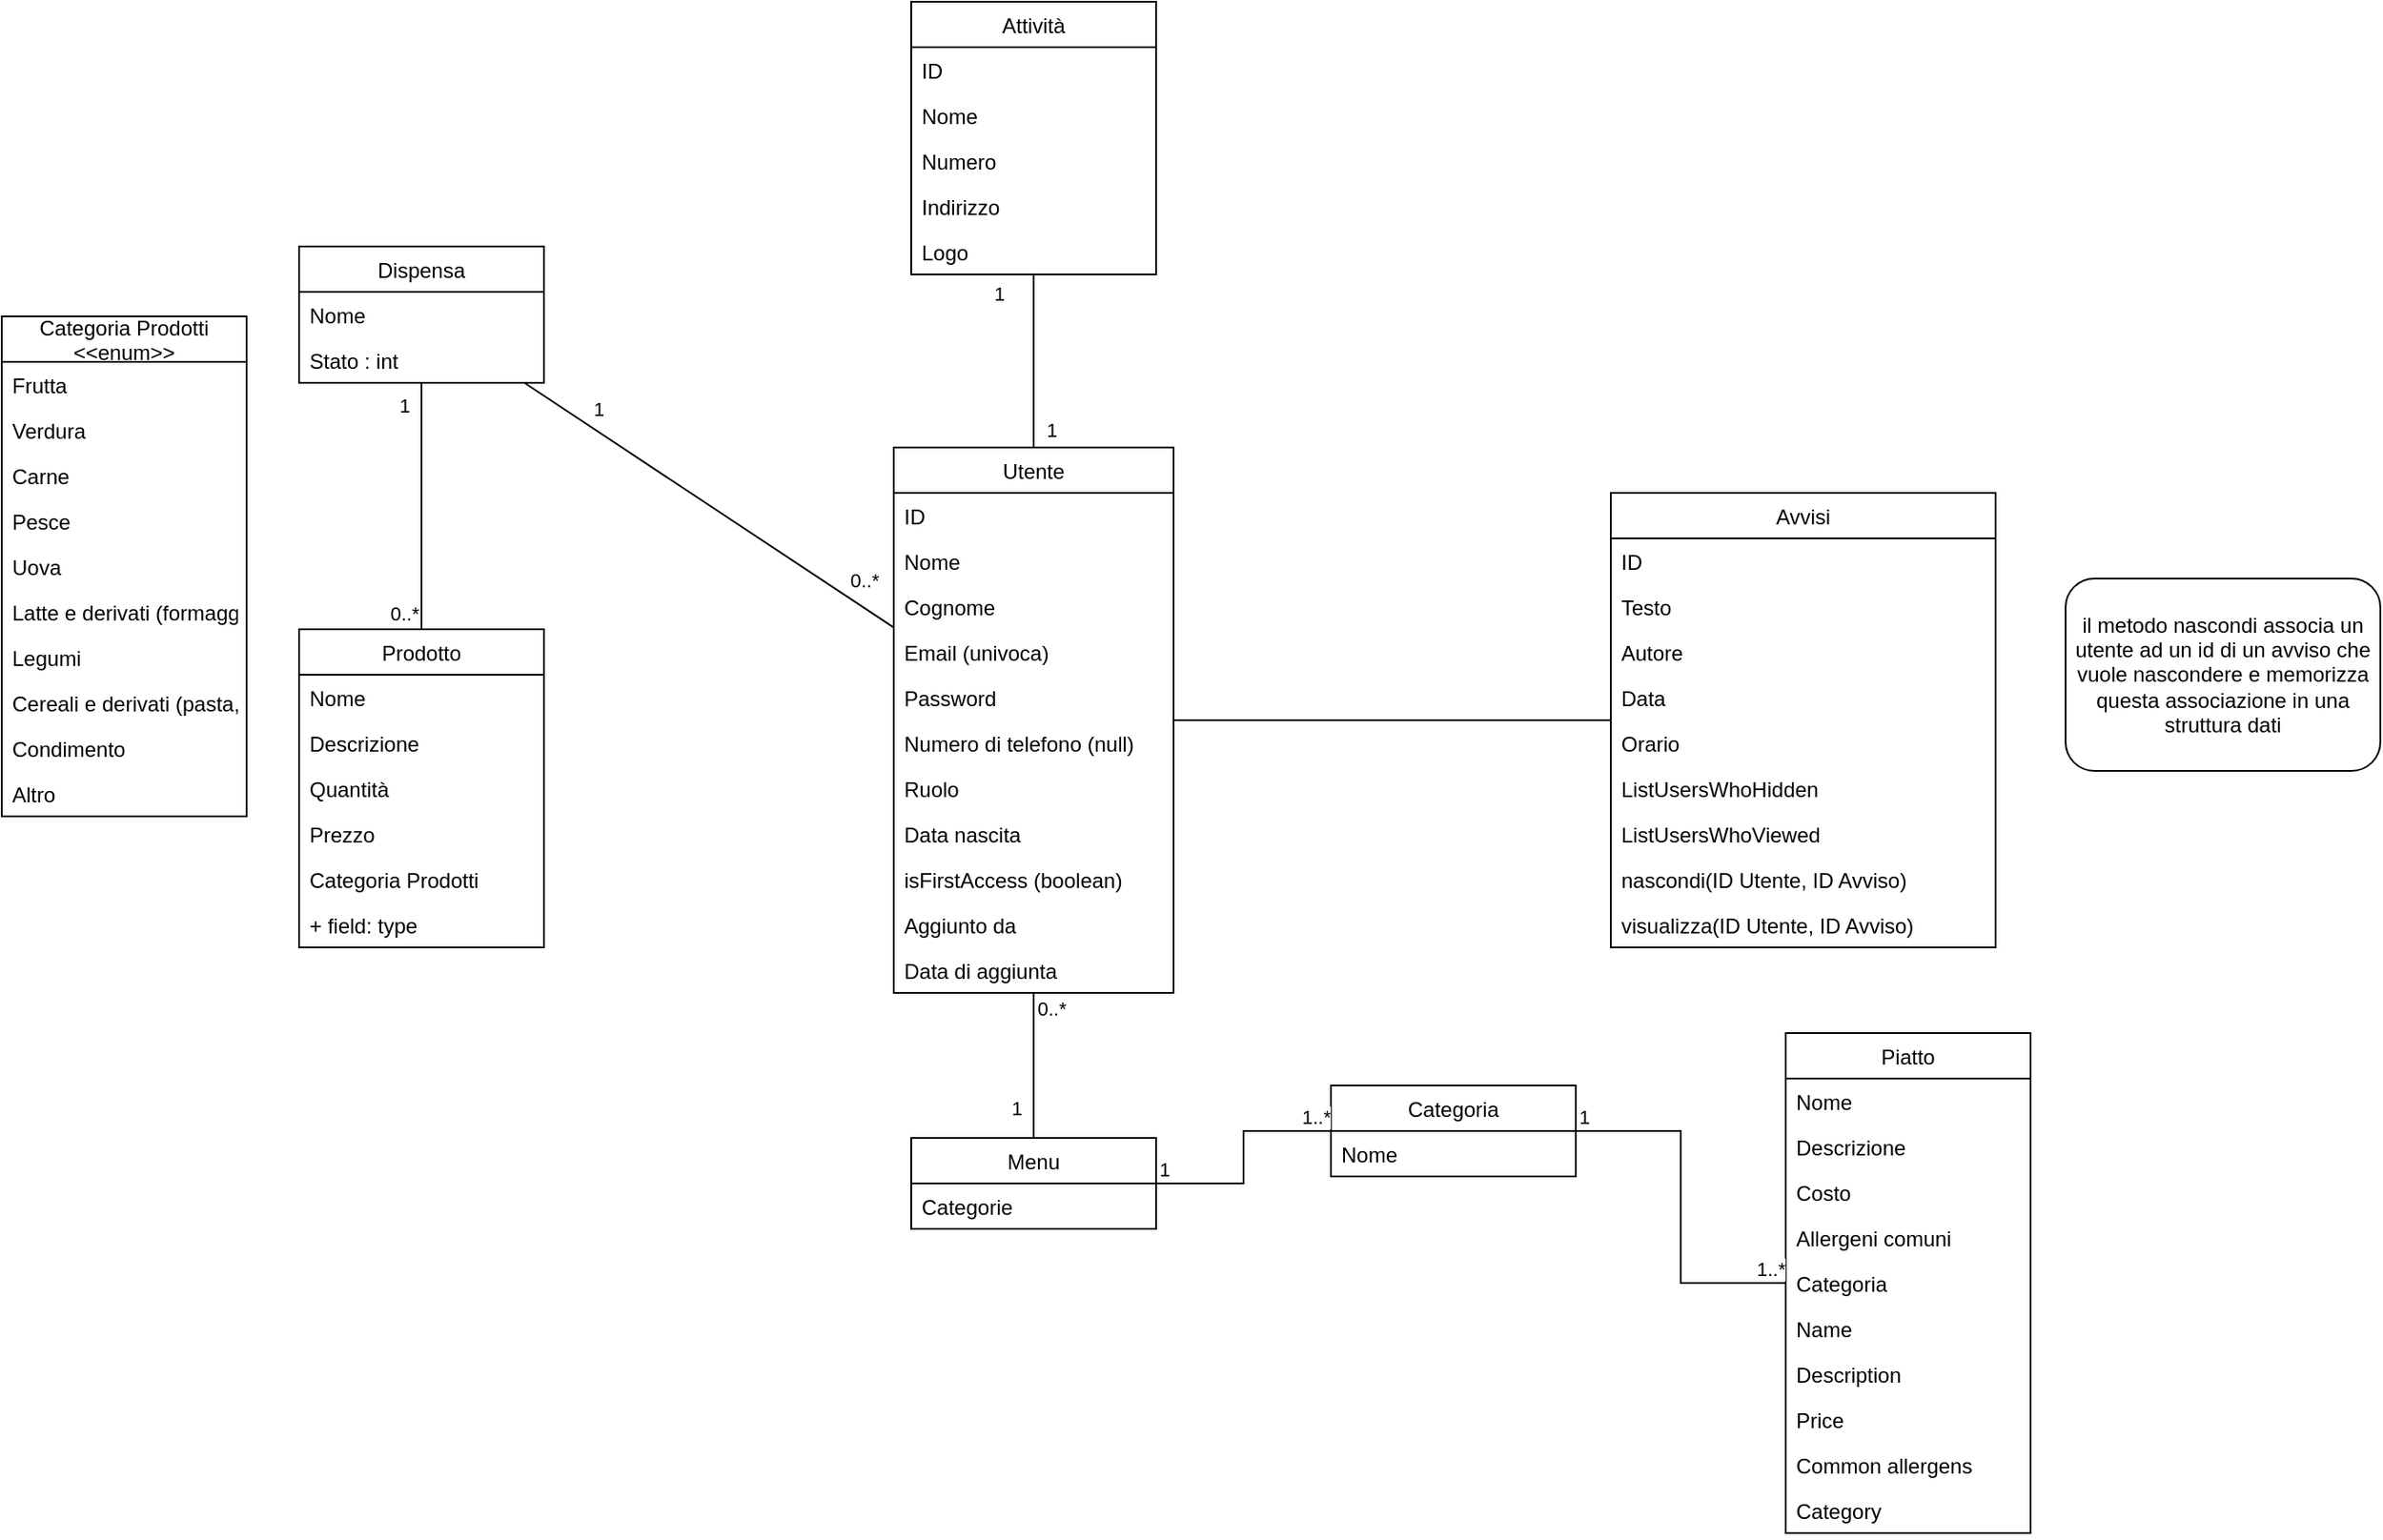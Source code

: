 <mxfile version="20.7.4" type="device"><diagram id="zG1o7RlOzfI8tYj1dUMn" name="Pagina-1"><mxGraphModel dx="1880" dy="1707" grid="1" gridSize="10" guides="1" tooltips="1" connect="1" arrows="1" fold="1" page="1" pageScale="1" pageWidth="827" pageHeight="1169" math="0" shadow="0"><root><mxCell id="0"/><mxCell id="1" parent="0"/><mxCell id="an0PNe2srO5duv-NqX-T-2" value="Utente" style="swimlane;fontStyle=0;childLayout=stackLayout;horizontal=1;startSize=26;fillColor=none;horizontalStack=0;resizeParent=1;resizeParentMax=0;resizeLast=0;collapsible=1;marginBottom=0;" parent="1" vertex="1"><mxGeometry x="80" y="-45" width="160" height="312" as="geometry"/></mxCell><mxCell id="an0PNe2srO5duv-NqX-T-3" value="ID" style="text;strokeColor=none;fillColor=none;align=left;verticalAlign=top;spacingLeft=4;spacingRight=4;overflow=hidden;rotatable=0;points=[[0,0.5],[1,0.5]];portConstraint=eastwest;" parent="an0PNe2srO5duv-NqX-T-2" vertex="1"><mxGeometry y="26" width="160" height="26" as="geometry"/></mxCell><mxCell id="xq5xvccXUtFIouwOtZWs-32" value="Nome" style="text;strokeColor=none;fillColor=none;align=left;verticalAlign=top;spacingLeft=4;spacingRight=4;overflow=hidden;rotatable=0;points=[[0,0.5],[1,0.5]];portConstraint=eastwest;" vertex="1" parent="an0PNe2srO5duv-NqX-T-2"><mxGeometry y="52" width="160" height="26" as="geometry"/></mxCell><mxCell id="xq5xvccXUtFIouwOtZWs-30" value="Cognome" style="text;strokeColor=none;fillColor=none;align=left;verticalAlign=top;spacingLeft=4;spacingRight=4;overflow=hidden;rotatable=0;points=[[0,0.5],[1,0.5]];portConstraint=eastwest;" vertex="1" parent="an0PNe2srO5duv-NqX-T-2"><mxGeometry y="78" width="160" height="26" as="geometry"/></mxCell><mxCell id="xq5xvccXUtFIouwOtZWs-31" value="Email (univoca)" style="text;strokeColor=none;fillColor=none;align=left;verticalAlign=top;spacingLeft=4;spacingRight=4;overflow=hidden;rotatable=0;points=[[0,0.5],[1,0.5]];portConstraint=eastwest;" vertex="1" parent="an0PNe2srO5duv-NqX-T-2"><mxGeometry y="104" width="160" height="26" as="geometry"/></mxCell><mxCell id="an0PNe2srO5duv-NqX-T-4" value="Password" style="text;strokeColor=none;fillColor=none;align=left;verticalAlign=top;spacingLeft=4;spacingRight=4;overflow=hidden;rotatable=0;points=[[0,0.5],[1,0.5]];portConstraint=eastwest;" parent="an0PNe2srO5duv-NqX-T-2" vertex="1"><mxGeometry y="130" width="160" height="26" as="geometry"/></mxCell><mxCell id="xq5xvccXUtFIouwOtZWs-23" value="Numero di telefono (null)" style="text;strokeColor=none;fillColor=none;align=left;verticalAlign=top;spacingLeft=4;spacingRight=4;overflow=hidden;rotatable=0;points=[[0,0.5],[1,0.5]];portConstraint=eastwest;" vertex="1" parent="an0PNe2srO5duv-NqX-T-2"><mxGeometry y="156" width="160" height="26" as="geometry"/></mxCell><mxCell id="an0PNe2srO5duv-NqX-T-10" value="Ruolo" style="text;strokeColor=none;fillColor=none;align=left;verticalAlign=top;spacingLeft=4;spacingRight=4;overflow=hidden;rotatable=0;points=[[0,0.5],[1,0.5]];portConstraint=eastwest;" parent="an0PNe2srO5duv-NqX-T-2" vertex="1"><mxGeometry y="182" width="160" height="26" as="geometry"/></mxCell><mxCell id="xq5xvccXUtFIouwOtZWs-29" value="Data nascita" style="text;strokeColor=none;fillColor=none;align=left;verticalAlign=top;spacingLeft=4;spacingRight=4;overflow=hidden;rotatable=0;points=[[0,0.5],[1,0.5]];portConstraint=eastwest;" vertex="1" parent="an0PNe2srO5duv-NqX-T-2"><mxGeometry y="208" width="160" height="26" as="geometry"/></mxCell><mxCell id="xq5xvccXUtFIouwOtZWs-33" value="isFirstAccess (boolean)" style="text;strokeColor=none;fillColor=none;align=left;verticalAlign=top;spacingLeft=4;spacingRight=4;overflow=hidden;rotatable=0;points=[[0,0.5],[1,0.5]];portConstraint=eastwest;" vertex="1" parent="an0PNe2srO5duv-NqX-T-2"><mxGeometry y="234" width="160" height="26" as="geometry"/></mxCell><mxCell id="xq5xvccXUtFIouwOtZWs-38" value="Aggiunto da" style="text;strokeColor=none;fillColor=none;align=left;verticalAlign=top;spacingLeft=4;spacingRight=4;overflow=hidden;rotatable=0;points=[[0,0.5],[1,0.5]];portConstraint=eastwest;" vertex="1" parent="an0PNe2srO5duv-NqX-T-2"><mxGeometry y="260" width="160" height="26" as="geometry"/></mxCell><mxCell id="xq5xvccXUtFIouwOtZWs-39" value="Data di aggiunta" style="text;strokeColor=none;fillColor=none;align=left;verticalAlign=top;spacingLeft=4;spacingRight=4;overflow=hidden;rotatable=0;points=[[0,0.5],[1,0.5]];portConstraint=eastwest;" vertex="1" parent="an0PNe2srO5duv-NqX-T-2"><mxGeometry y="286" width="160" height="26" as="geometry"/></mxCell><mxCell id="an0PNe2srO5duv-NqX-T-12" value="Piatto" style="swimlane;fontStyle=0;childLayout=stackLayout;horizontal=1;startSize=26;fillColor=none;horizontalStack=0;resizeParent=1;resizeParentMax=0;resizeLast=0;collapsible=1;marginBottom=0;" parent="1" vertex="1"><mxGeometry x="590" y="290" width="140" height="286" as="geometry"/></mxCell><mxCell id="an0PNe2srO5duv-NqX-T-13" value="Nome" style="text;strokeColor=none;fillColor=none;align=left;verticalAlign=top;spacingLeft=4;spacingRight=4;overflow=hidden;rotatable=0;points=[[0,0.5],[1,0.5]];portConstraint=eastwest;" parent="an0PNe2srO5duv-NqX-T-12" vertex="1"><mxGeometry y="26" width="140" height="26" as="geometry"/></mxCell><mxCell id="an0PNe2srO5duv-NqX-T-14" value="Descrizione" style="text;strokeColor=none;fillColor=none;align=left;verticalAlign=top;spacingLeft=4;spacingRight=4;overflow=hidden;rotatable=0;points=[[0,0.5],[1,0.5]];portConstraint=eastwest;" parent="an0PNe2srO5duv-NqX-T-12" vertex="1"><mxGeometry y="52" width="140" height="26" as="geometry"/></mxCell><mxCell id="xq5xvccXUtFIouwOtZWs-65" value="Costo" style="text;strokeColor=none;fillColor=none;align=left;verticalAlign=top;spacingLeft=4;spacingRight=4;overflow=hidden;rotatable=0;points=[[0,0.5],[1,0.5]];portConstraint=eastwest;" vertex="1" parent="an0PNe2srO5duv-NqX-T-12"><mxGeometry y="78" width="140" height="26" as="geometry"/></mxCell><mxCell id="xq5xvccXUtFIouwOtZWs-66" value="Allergeni comuni" style="text;strokeColor=none;fillColor=none;align=left;verticalAlign=top;spacingLeft=4;spacingRight=4;overflow=hidden;rotatable=0;points=[[0,0.5],[1,0.5]];portConstraint=eastwest;" vertex="1" parent="an0PNe2srO5duv-NqX-T-12"><mxGeometry y="104" width="140" height="26" as="geometry"/></mxCell><mxCell id="an0PNe2srO5duv-NqX-T-15" value="Categoria" style="text;strokeColor=none;fillColor=none;align=left;verticalAlign=top;spacingLeft=4;spacingRight=4;overflow=hidden;rotatable=0;points=[[0,0.5],[1,0.5]];portConstraint=eastwest;" parent="an0PNe2srO5duv-NqX-T-12" vertex="1"><mxGeometry y="130" width="140" height="26" as="geometry"/></mxCell><mxCell id="xq5xvccXUtFIouwOtZWs-90" value="Name" style="text;strokeColor=none;fillColor=none;align=left;verticalAlign=top;spacingLeft=4;spacingRight=4;overflow=hidden;rotatable=0;points=[[0,0.5],[1,0.5]];portConstraint=eastwest;" vertex="1" parent="an0PNe2srO5duv-NqX-T-12"><mxGeometry y="156" width="140" height="26" as="geometry"/></mxCell><mxCell id="xq5xvccXUtFIouwOtZWs-91" value="Description" style="text;strokeColor=none;fillColor=none;align=left;verticalAlign=top;spacingLeft=4;spacingRight=4;overflow=hidden;rotatable=0;points=[[0,0.5],[1,0.5]];portConstraint=eastwest;" vertex="1" parent="an0PNe2srO5duv-NqX-T-12"><mxGeometry y="182" width="140" height="26" as="geometry"/></mxCell><mxCell id="xq5xvccXUtFIouwOtZWs-92" value="Price" style="text;strokeColor=none;fillColor=none;align=left;verticalAlign=top;spacingLeft=4;spacingRight=4;overflow=hidden;rotatable=0;points=[[0,0.5],[1,0.5]];portConstraint=eastwest;" vertex="1" parent="an0PNe2srO5duv-NqX-T-12"><mxGeometry y="208" width="140" height="26" as="geometry"/></mxCell><mxCell id="xq5xvccXUtFIouwOtZWs-93" value="Common allergens" style="text;strokeColor=none;fillColor=none;align=left;verticalAlign=top;spacingLeft=4;spacingRight=4;overflow=hidden;rotatable=0;points=[[0,0.5],[1,0.5]];portConstraint=eastwest;" vertex="1" parent="an0PNe2srO5duv-NqX-T-12"><mxGeometry y="234" width="140" height="26" as="geometry"/></mxCell><mxCell id="xq5xvccXUtFIouwOtZWs-94" value="Category" style="text;strokeColor=none;fillColor=none;align=left;verticalAlign=top;spacingLeft=4;spacingRight=4;overflow=hidden;rotatable=0;points=[[0,0.5],[1,0.5]];portConstraint=eastwest;" vertex="1" parent="an0PNe2srO5duv-NqX-T-12"><mxGeometry y="260" width="140" height="26" as="geometry"/></mxCell><mxCell id="xq5xvccXUtFIouwOtZWs-5" value="Categoria" style="swimlane;fontStyle=0;childLayout=stackLayout;horizontal=1;startSize=26;fillColor=none;horizontalStack=0;resizeParent=1;resizeParentMax=0;resizeLast=0;collapsible=1;marginBottom=0;" vertex="1" parent="1"><mxGeometry x="330" y="320" width="140" height="52" as="geometry"/></mxCell><mxCell id="xq5xvccXUtFIouwOtZWs-6" value="Nome" style="text;strokeColor=none;fillColor=none;align=left;verticalAlign=top;spacingLeft=4;spacingRight=4;overflow=hidden;rotatable=0;points=[[0,0.5],[1,0.5]];portConstraint=eastwest;" vertex="1" parent="xq5xvccXUtFIouwOtZWs-5"><mxGeometry y="26" width="140" height="26" as="geometry"/></mxCell><mxCell id="xq5xvccXUtFIouwOtZWs-10" value="Avvisi" style="swimlane;fontStyle=0;childLayout=stackLayout;horizontal=1;startSize=26;fillColor=none;horizontalStack=0;resizeParent=1;resizeParentMax=0;resizeLast=0;collapsible=1;marginBottom=0;" vertex="1" parent="1"><mxGeometry x="490" y="-19" width="220" height="260" as="geometry"><mxRectangle x="490" y="-40" width="70" height="30" as="alternateBounds"/></mxGeometry></mxCell><mxCell id="xq5xvccXUtFIouwOtZWs-11" value="ID" style="text;strokeColor=none;fillColor=none;align=left;verticalAlign=top;spacingLeft=4;spacingRight=4;overflow=hidden;rotatable=0;points=[[0,0.5],[1,0.5]];portConstraint=eastwest;" vertex="1" parent="xq5xvccXUtFIouwOtZWs-10"><mxGeometry y="26" width="220" height="26" as="geometry"/></mxCell><mxCell id="xq5xvccXUtFIouwOtZWs-35" value="Testo" style="text;strokeColor=none;fillColor=none;align=left;verticalAlign=top;spacingLeft=4;spacingRight=4;overflow=hidden;rotatable=0;points=[[0,0.5],[1,0.5]];portConstraint=eastwest;" vertex="1" parent="xq5xvccXUtFIouwOtZWs-10"><mxGeometry y="52" width="220" height="26" as="geometry"/></mxCell><mxCell id="xq5xvccXUtFIouwOtZWs-14" value="Autore" style="text;strokeColor=none;fillColor=none;align=left;verticalAlign=top;spacingLeft=4;spacingRight=4;overflow=hidden;rotatable=0;points=[[0,0.5],[1,0.5]];portConstraint=eastwest;" vertex="1" parent="xq5xvccXUtFIouwOtZWs-10"><mxGeometry y="78" width="220" height="26" as="geometry"/></mxCell><mxCell id="xq5xvccXUtFIouwOtZWs-13" value="Data" style="text;strokeColor=none;fillColor=none;align=left;verticalAlign=top;spacingLeft=4;spacingRight=4;overflow=hidden;rotatable=0;points=[[0,0.5],[1,0.5]];portConstraint=eastwest;" vertex="1" parent="xq5xvccXUtFIouwOtZWs-10"><mxGeometry y="104" width="220" height="26" as="geometry"/></mxCell><mxCell id="xq5xvccXUtFIouwOtZWs-15" value="Orario" style="text;strokeColor=none;fillColor=none;align=left;verticalAlign=top;spacingLeft=4;spacingRight=4;overflow=hidden;rotatable=0;points=[[0,0.5],[1,0.5]];portConstraint=eastwest;" vertex="1" parent="xq5xvccXUtFIouwOtZWs-10"><mxGeometry y="130" width="220" height="26" as="geometry"/></mxCell><mxCell id="xq5xvccXUtFIouwOtZWs-34" value="ListUsersWhoHidden" style="text;strokeColor=none;fillColor=none;align=left;verticalAlign=top;spacingLeft=4;spacingRight=4;overflow=hidden;rotatable=0;points=[[0,0.5],[1,0.5]];portConstraint=eastwest;" vertex="1" parent="xq5xvccXUtFIouwOtZWs-10"><mxGeometry y="156" width="220" height="26" as="geometry"/></mxCell><mxCell id="xq5xvccXUtFIouwOtZWs-95" value="ListUsersWhoViewed" style="text;strokeColor=none;fillColor=none;align=left;verticalAlign=top;spacingLeft=4;spacingRight=4;overflow=hidden;rotatable=0;points=[[0,0.5],[1,0.5]];portConstraint=eastwest;" vertex="1" parent="xq5xvccXUtFIouwOtZWs-10"><mxGeometry y="182" width="220" height="26" as="geometry"/></mxCell><mxCell id="xq5xvccXUtFIouwOtZWs-36" value="nascondi(ID Utente, ID Avviso)" style="text;strokeColor=none;fillColor=none;align=left;verticalAlign=top;spacingLeft=4;spacingRight=4;overflow=hidden;rotatable=0;points=[[0,0.5],[1,0.5]];portConstraint=eastwest;" vertex="1" parent="xq5xvccXUtFIouwOtZWs-10"><mxGeometry y="208" width="220" height="26" as="geometry"/></mxCell><mxCell id="xq5xvccXUtFIouwOtZWs-96" value="visualizza(ID Utente, ID Avviso)" style="text;strokeColor=none;fillColor=none;align=left;verticalAlign=top;spacingLeft=4;spacingRight=4;overflow=hidden;rotatable=0;points=[[0,0.5],[1,0.5]];portConstraint=eastwest;" vertex="1" parent="xq5xvccXUtFIouwOtZWs-10"><mxGeometry y="234" width="220" height="26" as="geometry"/></mxCell><mxCell id="xq5xvccXUtFIouwOtZWs-18" value="Attività" style="swimlane;fontStyle=0;childLayout=stackLayout;horizontal=1;startSize=26;fillColor=none;horizontalStack=0;resizeParent=1;resizeParentMax=0;resizeLast=0;collapsible=1;marginBottom=0;" vertex="1" parent="1"><mxGeometry x="90" y="-300" width="140" height="156" as="geometry"/></mxCell><mxCell id="xq5xvccXUtFIouwOtZWs-64" value="ID" style="text;strokeColor=none;fillColor=none;align=left;verticalAlign=top;spacingLeft=4;spacingRight=4;overflow=hidden;rotatable=0;points=[[0,0.5],[1,0.5]];portConstraint=eastwest;" vertex="1" parent="xq5xvccXUtFIouwOtZWs-18"><mxGeometry y="26" width="140" height="26" as="geometry"/></mxCell><mxCell id="xq5xvccXUtFIouwOtZWs-19" value="Nome" style="text;strokeColor=none;fillColor=none;align=left;verticalAlign=top;spacingLeft=4;spacingRight=4;overflow=hidden;rotatable=0;points=[[0,0.5],[1,0.5]];portConstraint=eastwest;" vertex="1" parent="xq5xvccXUtFIouwOtZWs-18"><mxGeometry y="52" width="140" height="26" as="geometry"/></mxCell><mxCell id="xq5xvccXUtFIouwOtZWs-20" value="Numero" style="text;strokeColor=none;fillColor=none;align=left;verticalAlign=top;spacingLeft=4;spacingRight=4;overflow=hidden;rotatable=0;points=[[0,0.5],[1,0.5]];portConstraint=eastwest;" vertex="1" parent="xq5xvccXUtFIouwOtZWs-18"><mxGeometry y="78" width="140" height="26" as="geometry"/></mxCell><mxCell id="xq5xvccXUtFIouwOtZWs-21" value="Indirizzo" style="text;strokeColor=none;fillColor=none;align=left;verticalAlign=top;spacingLeft=4;spacingRight=4;overflow=hidden;rotatable=0;points=[[0,0.5],[1,0.5]];portConstraint=eastwest;" vertex="1" parent="xq5xvccXUtFIouwOtZWs-18"><mxGeometry y="104" width="140" height="26" as="geometry"/></mxCell><mxCell id="xq5xvccXUtFIouwOtZWs-22" value="Logo" style="text;strokeColor=none;fillColor=none;align=left;verticalAlign=top;spacingLeft=4;spacingRight=4;overflow=hidden;rotatable=0;points=[[0,0.5],[1,0.5]];portConstraint=eastwest;" vertex="1" parent="xq5xvccXUtFIouwOtZWs-18"><mxGeometry y="130" width="140" height="26" as="geometry"/></mxCell><mxCell id="xq5xvccXUtFIouwOtZWs-24" value="" style="endArrow=none;html=1;rounded=0;" edge="1" parent="1" source="an0PNe2srO5duv-NqX-T-2" target="xq5xvccXUtFIouwOtZWs-18"><mxGeometry width="50" height="50" relative="1" as="geometry"><mxPoint x="250" y="112.596" as="sourcePoint"/><mxPoint x="570" y="130.979" as="targetPoint"/></mxGeometry></mxCell><mxCell id="xq5xvccXUtFIouwOtZWs-86" value="1" style="edgeLabel;html=1;align=center;verticalAlign=middle;resizable=0;points=[];" vertex="1" connectable="0" parent="xq5xvccXUtFIouwOtZWs-24"><mxGeometry x="-0.766" y="1" relative="1" as="geometry"><mxPoint x="11" y="1" as="offset"/></mxGeometry></mxCell><mxCell id="xq5xvccXUtFIouwOtZWs-87" value="1" style="edgeLabel;html=1;align=center;verticalAlign=middle;resizable=0;points=[];" vertex="1" connectable="0" parent="xq5xvccXUtFIouwOtZWs-24"><mxGeometry x="0.792" y="-2" relative="1" as="geometry"><mxPoint x="-22" as="offset"/></mxGeometry></mxCell><mxCell id="xq5xvccXUtFIouwOtZWs-25" value="Dispensa" style="swimlane;fontStyle=0;childLayout=stackLayout;horizontal=1;startSize=26;fillColor=none;horizontalStack=0;resizeParent=1;resizeParentMax=0;resizeLast=0;collapsible=1;marginBottom=0;" vertex="1" parent="1"><mxGeometry x="-260" y="-160" width="140" height="78" as="geometry"/></mxCell><mxCell id="xq5xvccXUtFIouwOtZWs-26" value="Nome" style="text;strokeColor=none;fillColor=none;align=left;verticalAlign=top;spacingLeft=4;spacingRight=4;overflow=hidden;rotatable=0;points=[[0,0.5],[1,0.5]];portConstraint=eastwest;" vertex="1" parent="xq5xvccXUtFIouwOtZWs-25"><mxGeometry y="26" width="140" height="26" as="geometry"/></mxCell><mxCell id="xq5xvccXUtFIouwOtZWs-41" value="Stato : int" style="text;strokeColor=none;fillColor=none;align=left;verticalAlign=top;spacingLeft=4;spacingRight=4;overflow=hidden;rotatable=0;points=[[0,0.5],[1,0.5]];portConstraint=eastwest;" vertex="1" parent="xq5xvccXUtFIouwOtZWs-25"><mxGeometry y="52" width="140" height="26" as="geometry"/></mxCell><mxCell id="xq5xvccXUtFIouwOtZWs-37" value="il metodo nascondi associa un utente ad un id di un avviso che vuole nascondere e memorizza questa associazione in una struttura dati" style="rounded=1;whiteSpace=wrap;html=1;" vertex="1" parent="1"><mxGeometry x="750" y="30" width="180" height="110" as="geometry"/></mxCell><mxCell id="xq5xvccXUtFIouwOtZWs-42" value="Prodotto" style="swimlane;fontStyle=0;childLayout=stackLayout;horizontal=1;startSize=26;fillColor=none;horizontalStack=0;resizeParent=1;resizeParentMax=0;resizeLast=0;collapsible=1;marginBottom=0;" vertex="1" parent="1"><mxGeometry x="-260" y="59" width="140" height="182" as="geometry"/></mxCell><mxCell id="xq5xvccXUtFIouwOtZWs-43" value="Nome&#10;" style="text;strokeColor=none;fillColor=none;align=left;verticalAlign=top;spacingLeft=4;spacingRight=4;overflow=hidden;rotatable=0;points=[[0,0.5],[1,0.5]];portConstraint=eastwest;" vertex="1" parent="xq5xvccXUtFIouwOtZWs-42"><mxGeometry y="26" width="140" height="26" as="geometry"/></mxCell><mxCell id="xq5xvccXUtFIouwOtZWs-47" value="Descrizione" style="text;strokeColor=none;fillColor=none;align=left;verticalAlign=top;spacingLeft=4;spacingRight=4;overflow=hidden;rotatable=0;points=[[0,0.5],[1,0.5]];portConstraint=eastwest;" vertex="1" parent="xq5xvccXUtFIouwOtZWs-42"><mxGeometry y="52" width="140" height="26" as="geometry"/></mxCell><mxCell id="xq5xvccXUtFIouwOtZWs-48" value="Quantità" style="text;strokeColor=none;fillColor=none;align=left;verticalAlign=top;spacingLeft=4;spacingRight=4;overflow=hidden;rotatable=0;points=[[0,0.5],[1,0.5]];portConstraint=eastwest;" vertex="1" parent="xq5xvccXUtFIouwOtZWs-42"><mxGeometry y="78" width="140" height="26" as="geometry"/></mxCell><mxCell id="xq5xvccXUtFIouwOtZWs-49" value="Prezzo" style="text;strokeColor=none;fillColor=none;align=left;verticalAlign=top;spacingLeft=4;spacingRight=4;overflow=hidden;rotatable=0;points=[[0,0.5],[1,0.5]];portConstraint=eastwest;" vertex="1" parent="xq5xvccXUtFIouwOtZWs-42"><mxGeometry y="104" width="140" height="26" as="geometry"/></mxCell><mxCell id="xq5xvccXUtFIouwOtZWs-44" value="Categoria Prodotti" style="text;strokeColor=none;fillColor=none;align=left;verticalAlign=top;spacingLeft=4;spacingRight=4;overflow=hidden;rotatable=0;points=[[0,0.5],[1,0.5]];portConstraint=eastwest;" vertex="1" parent="xq5xvccXUtFIouwOtZWs-42"><mxGeometry y="130" width="140" height="26" as="geometry"/></mxCell><mxCell id="xq5xvccXUtFIouwOtZWs-45" value="+ field: type" style="text;strokeColor=none;fillColor=none;align=left;verticalAlign=top;spacingLeft=4;spacingRight=4;overflow=hidden;rotatable=0;points=[[0,0.5],[1,0.5]];portConstraint=eastwest;" vertex="1" parent="xq5xvccXUtFIouwOtZWs-42"><mxGeometry y="156" width="140" height="26" as="geometry"/></mxCell><mxCell id="xq5xvccXUtFIouwOtZWs-46" value="" style="endArrow=none;html=1;rounded=0;" edge="1" parent="1" source="xq5xvccXUtFIouwOtZWs-42" target="xq5xvccXUtFIouwOtZWs-25"><mxGeometry x="-1" y="410" width="50" height="50" relative="1" as="geometry"><mxPoint x="170" y="-35" as="sourcePoint"/><mxPoint x="170" y="-120" as="targetPoint"/><mxPoint y="15" as="offset"/></mxGeometry></mxCell><mxCell id="xq5xvccXUtFIouwOtZWs-84" value="0..*" style="edgeLabel;html=1;align=center;verticalAlign=middle;resizable=0;points=[];" vertex="1" connectable="0" parent="xq5xvccXUtFIouwOtZWs-46"><mxGeometry x="0.791" y="1" relative="1" as="geometry"><mxPoint x="-9" y="117" as="offset"/></mxGeometry></mxCell><mxCell id="xq5xvccXUtFIouwOtZWs-85" value="1" style="edgeLabel;html=1;align=center;verticalAlign=middle;resizable=0;points=[];" vertex="1" connectable="0" parent="xq5xvccXUtFIouwOtZWs-46"><mxGeometry x="-0.779" y="-2" relative="1" as="geometry"><mxPoint x="-12" y="-113" as="offset"/></mxGeometry></mxCell><mxCell id="xq5xvccXUtFIouwOtZWs-50" value="Categoria Prodotti&#10;&lt;&lt;enum&gt;&gt;" style="swimlane;fontStyle=0;childLayout=stackLayout;horizontal=1;startSize=26;fillColor=none;horizontalStack=0;resizeParent=1;resizeParentMax=0;resizeLast=0;collapsible=1;marginBottom=0;" vertex="1" parent="1"><mxGeometry x="-430" y="-120" width="140" height="286" as="geometry"/></mxCell><mxCell id="xq5xvccXUtFIouwOtZWs-54" value="Frutta" style="text;strokeColor=none;fillColor=none;align=left;verticalAlign=top;spacingLeft=4;spacingRight=4;overflow=hidden;rotatable=0;points=[[0,0.5],[1,0.5]];portConstraint=eastwest;" vertex="1" parent="xq5xvccXUtFIouwOtZWs-50"><mxGeometry y="26" width="140" height="26" as="geometry"/></mxCell><mxCell id="xq5xvccXUtFIouwOtZWs-53" value="Verdura" style="text;strokeColor=none;fillColor=none;align=left;verticalAlign=top;spacingLeft=4;spacingRight=4;overflow=hidden;rotatable=0;points=[[0,0.5],[1,0.5]];portConstraint=eastwest;" vertex="1" parent="xq5xvccXUtFIouwOtZWs-50"><mxGeometry y="52" width="140" height="26" as="geometry"/></mxCell><mxCell id="xq5xvccXUtFIouwOtZWs-55" value="Carne" style="text;strokeColor=none;fillColor=none;align=left;verticalAlign=top;spacingLeft=4;spacingRight=4;overflow=hidden;rotatable=0;points=[[0,0.5],[1,0.5]];portConstraint=eastwest;" vertex="1" parent="xq5xvccXUtFIouwOtZWs-50"><mxGeometry y="78" width="140" height="26" as="geometry"/></mxCell><mxCell id="xq5xvccXUtFIouwOtZWs-56" value="Pesce" style="text;strokeColor=none;fillColor=none;align=left;verticalAlign=top;spacingLeft=4;spacingRight=4;overflow=hidden;rotatable=0;points=[[0,0.5],[1,0.5]];portConstraint=eastwest;" vertex="1" parent="xq5xvccXUtFIouwOtZWs-50"><mxGeometry y="104" width="140" height="26" as="geometry"/></mxCell><mxCell id="xq5xvccXUtFIouwOtZWs-57" value="Uova" style="text;strokeColor=none;fillColor=none;align=left;verticalAlign=top;spacingLeft=4;spacingRight=4;overflow=hidden;rotatable=0;points=[[0,0.5],[1,0.5]];portConstraint=eastwest;" vertex="1" parent="xq5xvccXUtFIouwOtZWs-50"><mxGeometry y="130" width="140" height="26" as="geometry"/></mxCell><mxCell id="xq5xvccXUtFIouwOtZWs-58" value="Latte e derivati (formaggi)" style="text;strokeColor=none;fillColor=none;align=left;verticalAlign=top;spacingLeft=4;spacingRight=4;overflow=hidden;rotatable=0;points=[[0,0.5],[1,0.5]];portConstraint=eastwest;" vertex="1" parent="xq5xvccXUtFIouwOtZWs-50"><mxGeometry y="156" width="140" height="26" as="geometry"/></mxCell><mxCell id="xq5xvccXUtFIouwOtZWs-59" value="Legumi" style="text;strokeColor=none;fillColor=none;align=left;verticalAlign=top;spacingLeft=4;spacingRight=4;overflow=hidden;rotatable=0;points=[[0,0.5],[1,0.5]];portConstraint=eastwest;" vertex="1" parent="xq5xvccXUtFIouwOtZWs-50"><mxGeometry y="182" width="140" height="26" as="geometry"/></mxCell><mxCell id="xq5xvccXUtFIouwOtZWs-60" value="Cereali e derivati (pasta, pane)" style="text;strokeColor=none;fillColor=none;align=left;verticalAlign=top;spacingLeft=4;spacingRight=4;overflow=hidden;rotatable=0;points=[[0,0.5],[1,0.5]];portConstraint=eastwest;" vertex="1" parent="xq5xvccXUtFIouwOtZWs-50"><mxGeometry y="208" width="140" height="26" as="geometry"/></mxCell><mxCell id="xq5xvccXUtFIouwOtZWs-61" value="Condimento" style="text;strokeColor=none;fillColor=none;align=left;verticalAlign=top;spacingLeft=4;spacingRight=4;overflow=hidden;rotatable=0;points=[[0,0.5],[1,0.5]];portConstraint=eastwest;" vertex="1" parent="xq5xvccXUtFIouwOtZWs-50"><mxGeometry y="234" width="140" height="26" as="geometry"/></mxCell><mxCell id="xq5xvccXUtFIouwOtZWs-62" value="Altro" style="text;strokeColor=none;fillColor=none;align=left;verticalAlign=top;spacingLeft=4;spacingRight=4;overflow=hidden;rotatable=0;points=[[0,0.5],[1,0.5]];portConstraint=eastwest;" vertex="1" parent="xq5xvccXUtFIouwOtZWs-50"><mxGeometry y="260" width="140" height="26" as="geometry"/></mxCell><mxCell id="xq5xvccXUtFIouwOtZWs-63" value="" style="endArrow=none;html=1;rounded=0;" edge="1" parent="1" source="an0PNe2srO5duv-NqX-T-2" target="xq5xvccXUtFIouwOtZWs-25"><mxGeometry x="-1" y="410" width="50" height="50" relative="1" as="geometry"><mxPoint x="-180" y="69" as="sourcePoint"/><mxPoint x="-180" y="-72" as="targetPoint"/><mxPoint y="15" as="offset"/></mxGeometry></mxCell><mxCell id="xq5xvccXUtFIouwOtZWs-82" value="1" style="edgeLabel;html=1;align=center;verticalAlign=middle;resizable=0;points=[];" vertex="1" connectable="0" parent="xq5xvccXUtFIouwOtZWs-63"><mxGeometry x="0.178" relative="1" as="geometry"><mxPoint x="-45" y="-43" as="offset"/></mxGeometry></mxCell><mxCell id="xq5xvccXUtFIouwOtZWs-83" value="0..*" style="edgeLabel;html=1;align=center;verticalAlign=middle;resizable=0;points=[];" vertex="1" connectable="0" parent="xq5xvccXUtFIouwOtZWs-63"><mxGeometry x="-0.839" y="1" relative="1" as="geometry"><mxPoint y="-17" as="offset"/></mxGeometry></mxCell><mxCell id="xq5xvccXUtFIouwOtZWs-67" value="Menu" style="swimlane;fontStyle=0;childLayout=stackLayout;horizontal=1;startSize=26;fillColor=none;horizontalStack=0;resizeParent=1;resizeParentMax=0;resizeLast=0;collapsible=1;marginBottom=0;" vertex="1" parent="1"><mxGeometry x="90" y="350" width="140" height="52" as="geometry"/></mxCell><mxCell id="xq5xvccXUtFIouwOtZWs-68" value="Categorie" style="text;strokeColor=none;fillColor=none;align=left;verticalAlign=top;spacingLeft=4;spacingRight=4;overflow=hidden;rotatable=0;points=[[0,0.5],[1,0.5]];portConstraint=eastwest;" vertex="1" parent="xq5xvccXUtFIouwOtZWs-67"><mxGeometry y="26" width="140" height="26" as="geometry"/></mxCell><mxCell id="xq5xvccXUtFIouwOtZWs-71" value="" style="endArrow=none;html=1;rounded=0;" edge="1" parent="1" source="an0PNe2srO5duv-NqX-T-2" target="xq5xvccXUtFIouwOtZWs-67"><mxGeometry width="50" height="50" relative="1" as="geometry"><mxPoint x="220.0" y="445.12" as="sourcePoint"/><mxPoint x="110" y="424.88" as="targetPoint"/></mxGeometry></mxCell><mxCell id="xq5xvccXUtFIouwOtZWs-88" value="1" style="edgeLabel;html=1;align=center;verticalAlign=middle;resizable=0;points=[];" vertex="1" connectable="0" parent="xq5xvccXUtFIouwOtZWs-71"><mxGeometry x="0.601" relative="1" as="geometry"><mxPoint x="-10" y="-1" as="offset"/></mxGeometry></mxCell><mxCell id="xq5xvccXUtFIouwOtZWs-89" value="0..*" style="edgeLabel;html=1;align=center;verticalAlign=middle;resizable=0;points=[];" vertex="1" connectable="0" parent="xq5xvccXUtFIouwOtZWs-71"><mxGeometry x="-0.793" relative="1" as="geometry"><mxPoint x="10" as="offset"/></mxGeometry></mxCell><mxCell id="xq5xvccXUtFIouwOtZWs-72" value="" style="endArrow=none;html=1;edgeStyle=orthogonalEdgeStyle;rounded=0;" edge="1" parent="1" source="xq5xvccXUtFIouwOtZWs-67" target="xq5xvccXUtFIouwOtZWs-5"><mxGeometry relative="1" as="geometry"><mxPoint x="330" y="180" as="sourcePoint"/><mxPoint x="490" y="180" as="targetPoint"/></mxGeometry></mxCell><mxCell id="xq5xvccXUtFIouwOtZWs-73" value="1" style="edgeLabel;resizable=0;html=1;align=left;verticalAlign=bottom;" connectable="0" vertex="1" parent="xq5xvccXUtFIouwOtZWs-72"><mxGeometry x="-1" relative="1" as="geometry"/></mxCell><mxCell id="xq5xvccXUtFIouwOtZWs-74" value="1..*" style="edgeLabel;resizable=0;html=1;align=right;verticalAlign=bottom;" connectable="0" vertex="1" parent="xq5xvccXUtFIouwOtZWs-72"><mxGeometry x="1" relative="1" as="geometry"/></mxCell><mxCell id="xq5xvccXUtFIouwOtZWs-75" value="" style="endArrow=none;html=1;edgeStyle=orthogonalEdgeStyle;rounded=0;" edge="1" parent="1" source="xq5xvccXUtFIouwOtZWs-5" target="an0PNe2srO5duv-NqX-T-12"><mxGeometry relative="1" as="geometry"><mxPoint x="330" y="180" as="sourcePoint"/><mxPoint x="490" y="180" as="targetPoint"/></mxGeometry></mxCell><mxCell id="xq5xvccXUtFIouwOtZWs-76" value="1" style="edgeLabel;resizable=0;html=1;align=left;verticalAlign=bottom;" connectable="0" vertex="1" parent="xq5xvccXUtFIouwOtZWs-75"><mxGeometry x="-1" relative="1" as="geometry"/></mxCell><mxCell id="xq5xvccXUtFIouwOtZWs-77" value="1..*" style="edgeLabel;resizable=0;html=1;align=right;verticalAlign=bottom;" connectable="0" vertex="1" parent="xq5xvccXUtFIouwOtZWs-75"><mxGeometry x="1" relative="1" as="geometry"/></mxCell><mxCell id="xq5xvccXUtFIouwOtZWs-78" value="" style="endArrow=none;html=1;edgeStyle=orthogonalEdgeStyle;rounded=0;" edge="1" parent="1" source="an0PNe2srO5duv-NqX-T-2" target="xq5xvccXUtFIouwOtZWs-10"><mxGeometry relative="1" as="geometry"><mxPoint x="330" y="90" as="sourcePoint"/><mxPoint x="490" y="90" as="targetPoint"/></mxGeometry></mxCell></root></mxGraphModel></diagram></mxfile>